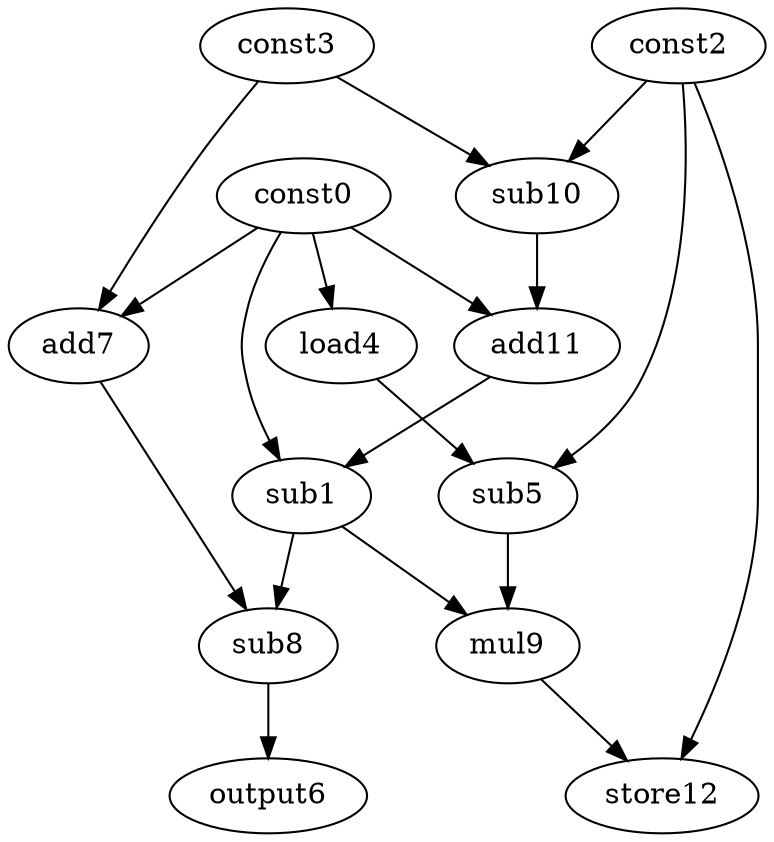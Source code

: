 digraph G { 
const0[opcode=const]; 
sub1[opcode=sub]; 
const2[opcode=const]; 
const3[opcode=const]; 
load4[opcode=load]; 
sub5[opcode=sub]; 
output6[opcode=output]; 
add7[opcode=add]; 
sub8[opcode=sub]; 
mul9[opcode=mul]; 
sub10[opcode=sub]; 
add11[opcode=add]; 
store12[opcode=store]; 
const0->load4[operand=0];
const0->add7[operand=0];
const3->add7[operand=1];
const2->sub10[operand=0];
const3->sub10[operand=1];
const2->sub5[operand=0];
load4->sub5[operand=1];
const0->add11[operand=0];
sub10->add11[operand=1];
const0->sub1[operand=0];
add11->sub1[operand=1];
sub1->sub8[operand=0];
add7->sub8[operand=1];
sub1->mul9[operand=0];
sub5->mul9[operand=1];
sub8->output6[operand=0];
mul9->store12[operand=0];
const2->store12[operand=1];
}
